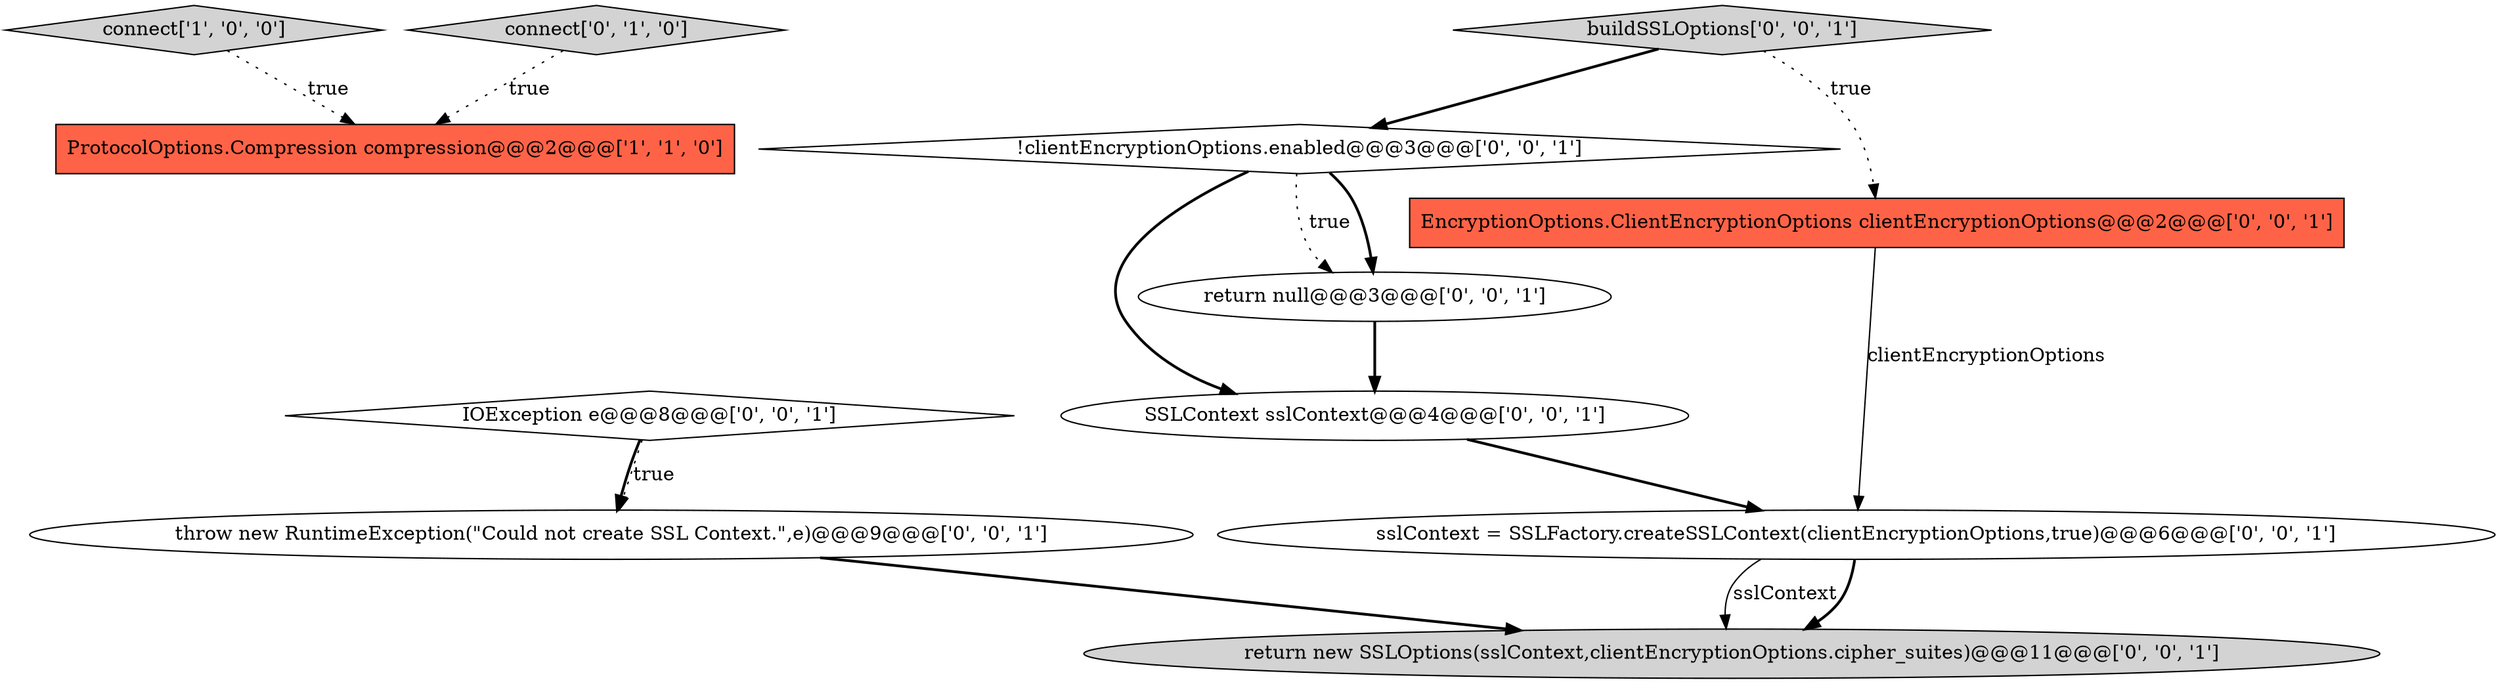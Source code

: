 digraph {
0 [style = filled, label = "connect['1', '0', '0']", fillcolor = lightgray, shape = diamond image = "AAA0AAABBB1BBB"];
10 [style = filled, label = "return new SSLOptions(sslContext,clientEncryptionOptions.cipher_suites)@@@11@@@['0', '0', '1']", fillcolor = lightgray, shape = ellipse image = "AAA0AAABBB3BBB"];
11 [style = filled, label = "SSLContext sslContext@@@4@@@['0', '0', '1']", fillcolor = white, shape = ellipse image = "AAA0AAABBB3BBB"];
4 [style = filled, label = "!clientEncryptionOptions.enabled@@@3@@@['0', '0', '1']", fillcolor = white, shape = diamond image = "AAA0AAABBB3BBB"];
5 [style = filled, label = "return null@@@3@@@['0', '0', '1']", fillcolor = white, shape = ellipse image = "AAA0AAABBB3BBB"];
7 [style = filled, label = "IOException e@@@8@@@['0', '0', '1']", fillcolor = white, shape = diamond image = "AAA0AAABBB3BBB"];
1 [style = filled, label = "ProtocolOptions.Compression compression@@@2@@@['1', '1', '0']", fillcolor = tomato, shape = box image = "AAA0AAABBB1BBB"];
2 [style = filled, label = "connect['0', '1', '0']", fillcolor = lightgray, shape = diamond image = "AAA0AAABBB2BBB"];
3 [style = filled, label = "throw new RuntimeException(\"Could not create SSL Context.\",e)@@@9@@@['0', '0', '1']", fillcolor = white, shape = ellipse image = "AAA0AAABBB3BBB"];
8 [style = filled, label = "buildSSLOptions['0', '0', '1']", fillcolor = lightgray, shape = diamond image = "AAA0AAABBB3BBB"];
9 [style = filled, label = "EncryptionOptions.ClientEncryptionOptions clientEncryptionOptions@@@2@@@['0', '0', '1']", fillcolor = tomato, shape = box image = "AAA0AAABBB3BBB"];
6 [style = filled, label = "sslContext = SSLFactory.createSSLContext(clientEncryptionOptions,true)@@@6@@@['0', '0', '1']", fillcolor = white, shape = ellipse image = "AAA0AAABBB3BBB"];
4->5 [style = dotted, label="true"];
4->5 [style = bold, label=""];
2->1 [style = dotted, label="true"];
4->11 [style = bold, label=""];
3->10 [style = bold, label=""];
0->1 [style = dotted, label="true"];
5->11 [style = bold, label=""];
11->6 [style = bold, label=""];
8->4 [style = bold, label=""];
6->10 [style = solid, label="sslContext"];
7->3 [style = bold, label=""];
7->3 [style = dotted, label="true"];
9->6 [style = solid, label="clientEncryptionOptions"];
6->10 [style = bold, label=""];
8->9 [style = dotted, label="true"];
}
